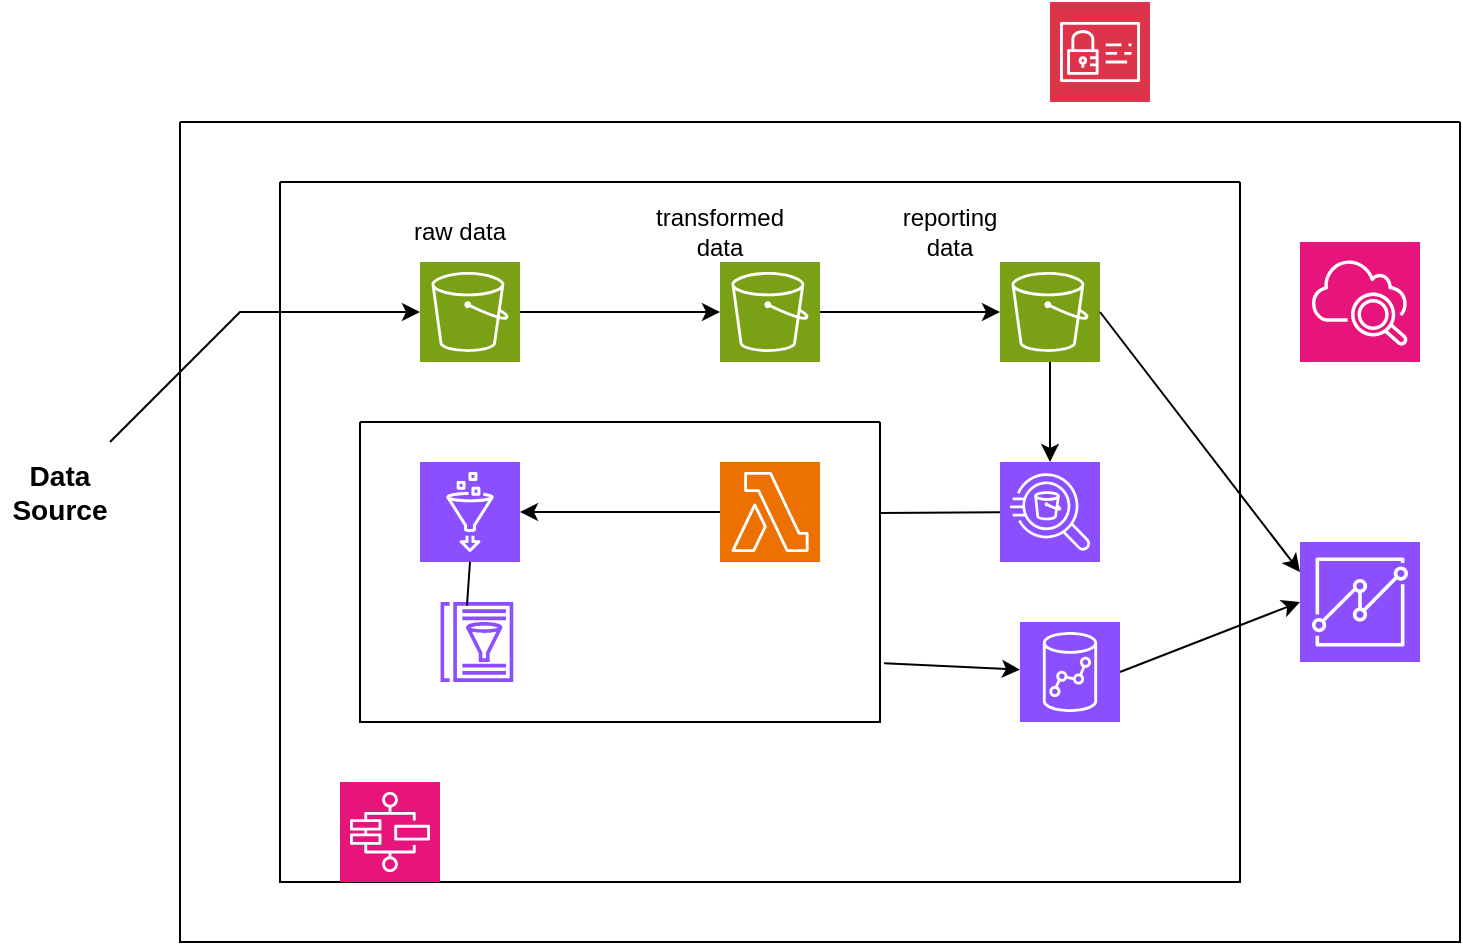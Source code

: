 <mxfile version="26.0.4">
  <diagram name="Page-1" id="kbjJuMYKe-jvbh1igrSf">
    <mxGraphModel dx="1276" dy="606" grid="1" gridSize="10" guides="1" tooltips="1" connect="1" arrows="1" fold="1" page="1" pageScale="1" pageWidth="850" pageHeight="1100" math="0" shadow="0">
      <root>
        <mxCell id="0" />
        <mxCell id="1" parent="0" />
        <mxCell id="xdIN654kGRGkhO-f12QL-6" value="" style="sketch=0;points=[[0,0,0],[0.25,0,0],[0.5,0,0],[0.75,0,0],[1,0,0],[0,1,0],[0.25,1,0],[0.5,1,0],[0.75,1,0],[1,1,0],[0,0.25,0],[0,0.5,0],[0,0.75,0],[1,0.25,0],[1,0.5,0],[1,0.75,0]];outlineConnect=0;fontColor=#232F3E;fillColor=#DD344C;strokeColor=#ffffff;dashed=0;verticalLabelPosition=bottom;verticalAlign=top;align=center;html=1;fontSize=12;fontStyle=0;aspect=fixed;shape=mxgraph.aws4.resourceIcon;resIcon=mxgraph.aws4.identity_and_access_management;" vertex="1" parent="1">
          <mxGeometry x="575" y="70" width="50" height="50" as="geometry" />
        </mxCell>
        <mxCell id="xdIN654kGRGkhO-f12QL-7" value="" style="sketch=0;points=[[0,0,0],[0.25,0,0],[0.5,0,0],[0.75,0,0],[1,0,0],[0,1,0],[0.25,1,0],[0.5,1,0],[0.75,1,0],[1,1,0],[0,0.25,0],[0,0.5,0],[0,0.75,0],[1,0.25,0],[1,0.5,0],[1,0.75,0]];outlineConnect=0;fontColor=#232F3E;fillColor=#8C4FFF;strokeColor=#ffffff;dashed=0;verticalLabelPosition=bottom;verticalAlign=top;align=center;html=1;fontSize=12;fontStyle=0;aspect=fixed;shape=mxgraph.aws4.resourceIcon;resIcon=mxgraph.aws4.glue;" vertex="1" parent="1">
          <mxGeometry x="260" y="300" width="50" height="50" as="geometry" />
        </mxCell>
        <mxCell id="xdIN654kGRGkhO-f12QL-14" value="" style="swimlane;startSize=0;" vertex="1" parent="1">
          <mxGeometry x="140" y="130" width="640" height="410" as="geometry" />
        </mxCell>
        <mxCell id="xdIN654kGRGkhO-f12QL-16" value="raw data" style="text;html=1;align=center;verticalAlign=middle;whiteSpace=wrap;rounded=0;" vertex="1" parent="xdIN654kGRGkhO-f12QL-14">
          <mxGeometry x="110" y="40" width="60" height="30" as="geometry" />
        </mxCell>
        <mxCell id="xdIN654kGRGkhO-f12QL-17" value="transformed data" style="text;html=1;align=center;verticalAlign=middle;whiteSpace=wrap;rounded=0;" vertex="1" parent="xdIN654kGRGkhO-f12QL-14">
          <mxGeometry x="240" y="40" width="60" height="30" as="geometry" />
        </mxCell>
        <mxCell id="xdIN654kGRGkhO-f12QL-18" value="r&lt;span style=&quot;background-color: transparent; color: light-dark(rgb(0, 0, 0), rgb(255, 255, 255));&quot;&gt;eporting data&lt;/span&gt;" style="text;html=1;align=center;verticalAlign=middle;whiteSpace=wrap;rounded=0;" vertex="1" parent="xdIN654kGRGkhO-f12QL-14">
          <mxGeometry x="355" y="40" width="60" height="30" as="geometry" />
        </mxCell>
        <mxCell id="xdIN654kGRGkhO-f12QL-2" value="" style="sketch=0;points=[[0,0,0],[0.25,0,0],[0.5,0,0],[0.75,0,0],[1,0,0],[0,1,0],[0.25,1,0],[0.5,1,0],[0.75,1,0],[1,1,0],[0,0.25,0],[0,0.5,0],[0,0.75,0],[1,0.25,0],[1,0.5,0],[1,0.75,0]];outlineConnect=0;fontColor=#232F3E;fillColor=#7AA116;strokeColor=#ffffff;dashed=0;verticalLabelPosition=bottom;verticalAlign=top;align=center;html=1;fontSize=12;fontStyle=0;aspect=fixed;shape=mxgraph.aws4.resourceIcon;resIcon=mxgraph.aws4.s3;" vertex="1" parent="xdIN654kGRGkhO-f12QL-14">
          <mxGeometry x="120" y="70" width="50" height="50" as="geometry" />
        </mxCell>
        <mxCell id="xdIN654kGRGkhO-f12QL-10" value="" style="sketch=0;points=[[0,0,0],[0.25,0,0],[0.5,0,0],[0.75,0,0],[1,0,0],[0,1,0],[0.25,1,0],[0.5,1,0],[0.75,1,0],[1,1,0],[0,0.25,0],[0,0.5,0],[0,0.75,0],[1,0.25,0],[1,0.5,0],[1,0.75,0]];points=[[0,0,0],[0.25,0,0],[0.5,0,0],[0.75,0,0],[1,0,0],[0,1,0],[0.25,1,0],[0.5,1,0],[0.75,1,0],[1,1,0],[0,0.25,0],[0,0.5,0],[0,0.75,0],[1,0.25,0],[1,0.5,0],[1,0.75,0]];outlineConnect=0;fontColor=#232F3E;fillColor=#E7157B;strokeColor=#ffffff;dashed=0;verticalLabelPosition=bottom;verticalAlign=top;align=center;html=1;fontSize=12;fontStyle=0;aspect=fixed;shape=mxgraph.aws4.resourceIcon;resIcon=mxgraph.aws4.cloudwatch_2;" vertex="1" parent="xdIN654kGRGkhO-f12QL-14">
          <mxGeometry x="560" y="60" width="60" height="60" as="geometry" />
        </mxCell>
        <mxCell id="xdIN654kGRGkhO-f12QL-11" value="" style="sketch=0;points=[[0,0,0],[0.25,0,0],[0.5,0,0],[0.75,0,0],[1,0,0],[0,1,0],[0.25,1,0],[0.5,1,0],[0.75,1,0],[1,1,0],[0,0.25,0],[0,0.5,0],[0,0.75,0],[1,0.25,0],[1,0.5,0],[1,0.75,0]];outlineConnect=0;fontColor=#232F3E;fillColor=#8C4FFF;strokeColor=#ffffff;dashed=0;verticalLabelPosition=bottom;verticalAlign=top;align=center;html=1;fontSize=12;fontStyle=0;aspect=fixed;shape=mxgraph.aws4.resourceIcon;resIcon=mxgraph.aws4.quicksight;" vertex="1" parent="xdIN654kGRGkhO-f12QL-14">
          <mxGeometry x="560" y="210" width="60" height="60" as="geometry" />
        </mxCell>
        <mxCell id="xdIN654kGRGkhO-f12QL-15" value="&lt;h3&gt;Data Source&lt;/h3&gt;" style="text;html=1;align=center;verticalAlign=middle;whiteSpace=wrap;rounded=0;" vertex="1" parent="1">
          <mxGeometry x="50" y="290" width="60" height="50" as="geometry" />
        </mxCell>
        <mxCell id="xdIN654kGRGkhO-f12QL-19" value="" style="swimlane;startSize=0;" vertex="1" parent="1">
          <mxGeometry x="190" y="160" width="480" height="350" as="geometry" />
        </mxCell>
        <mxCell id="xdIN654kGRGkhO-f12QL-5" value="" style="sketch=0;points=[[0,0,0],[0.25,0,0],[0.5,0,0],[0.75,0,0],[1,0,0],[0,1,0],[0.25,1,0],[0.5,1,0],[0.75,1,0],[1,1,0],[0,0.25,0],[0,0.5,0],[0,0.75,0],[1,0.25,0],[1,0.5,0],[1,0.75,0]];outlineConnect=0;fontColor=#232F3E;fillColor=#E7157B;strokeColor=#ffffff;dashed=0;verticalLabelPosition=bottom;verticalAlign=top;align=center;html=1;fontSize=12;fontStyle=0;aspect=fixed;shape=mxgraph.aws4.resourceIcon;resIcon=mxgraph.aws4.step_functions;" vertex="1" parent="xdIN654kGRGkhO-f12QL-19">
          <mxGeometry x="30" y="300" width="50" height="50" as="geometry" />
        </mxCell>
        <mxCell id="xdIN654kGRGkhO-f12QL-9" value="" style="sketch=0;points=[[0,0,0],[0.25,0,0],[0.5,0,0],[0.75,0,0],[1,0,0],[0,1,0],[0.25,1,0],[0.5,1,0],[0.75,1,0],[1,1,0],[0,0.25,0],[0,0.5,0],[0,0.75,0],[1,0.25,0],[1,0.5,0],[1,0.75,0]];outlineConnect=0;fontColor=#232F3E;fillColor=#8C4FFF;strokeColor=#ffffff;dashed=0;verticalLabelPosition=bottom;verticalAlign=top;align=center;html=1;fontSize=12;fontStyle=0;aspect=fixed;shape=mxgraph.aws4.resourceIcon;resIcon=mxgraph.aws4.athena;" vertex="1" parent="xdIN654kGRGkhO-f12QL-19">
          <mxGeometry x="360" y="140" width="50" height="50" as="geometry" />
        </mxCell>
        <mxCell id="xdIN654kGRGkhO-f12QL-13" value="" style="sketch=0;points=[[0,0,0],[0.25,0,0],[0.5,0,0],[0.75,0,0],[1,0,0],[0,1,0],[0.25,1,0],[0.5,1,0],[0.75,1,0],[1,1,0],[0,0.25,0],[0,0.5,0],[0,0.75,0],[1,0.25,0],[1,0.5,0],[1,0.75,0]];outlineConnect=0;fontColor=#232F3E;fillColor=#8C4FFF;strokeColor=#ffffff;dashed=0;verticalLabelPosition=bottom;verticalAlign=top;align=center;html=1;fontSize=12;fontStyle=0;aspect=fixed;shape=mxgraph.aws4.resourceIcon;resIcon=mxgraph.aws4.redshift;" vertex="1" parent="xdIN654kGRGkhO-f12QL-19">
          <mxGeometry x="370" y="220" width="50" height="50" as="geometry" />
        </mxCell>
        <mxCell id="xdIN654kGRGkhO-f12QL-4" value="" style="sketch=0;points=[[0,0,0],[0.25,0,0],[0.5,0,0],[0.75,0,0],[1,0,0],[0,1,0],[0.25,1,0],[0.5,1,0],[0.75,1,0],[1,1,0],[0,0.25,0],[0,0.5,0],[0,0.75,0],[1,0.25,0],[1,0.5,0],[1,0.75,0]];outlineConnect=0;fontColor=#232F3E;fillColor=#7AA116;strokeColor=#ffffff;dashed=0;verticalLabelPosition=bottom;verticalAlign=top;align=center;html=1;fontSize=12;fontStyle=0;aspect=fixed;shape=mxgraph.aws4.resourceIcon;resIcon=mxgraph.aws4.s3;" vertex="1" parent="xdIN654kGRGkhO-f12QL-19">
          <mxGeometry x="360" y="40" width="50" height="50" as="geometry" />
        </mxCell>
        <mxCell id="xdIN654kGRGkhO-f12QL-23" value="" style="endArrow=classic;html=1;rounded=0;exitX=0.5;exitY=1;exitDx=0;exitDy=0;exitPerimeter=0;" edge="1" parent="xdIN654kGRGkhO-f12QL-19" source="xdIN654kGRGkhO-f12QL-4" target="xdIN654kGRGkhO-f12QL-9">
          <mxGeometry width="50" height="50" relative="1" as="geometry">
            <mxPoint x="210" y="200" as="sourcePoint" />
            <mxPoint x="260" y="150" as="targetPoint" />
          </mxGeometry>
        </mxCell>
        <mxCell id="xdIN654kGRGkhO-f12QL-3" value="" style="sketch=0;points=[[0,0,0],[0.25,0,0],[0.5,0,0],[0.75,0,0],[1,0,0],[0,1,0],[0.25,1,0],[0.5,1,0],[0.75,1,0],[1,1,0],[0,0.25,0],[0,0.5,0],[0,0.75,0],[1,0.25,0],[1,0.5,0],[1,0.75,0]];outlineConnect=0;fontColor=#232F3E;fillColor=#7AA116;strokeColor=#ffffff;dashed=0;verticalLabelPosition=bottom;verticalAlign=top;align=center;html=1;fontSize=12;fontStyle=0;aspect=fixed;shape=mxgraph.aws4.resourceIcon;resIcon=mxgraph.aws4.s3;" vertex="1" parent="xdIN654kGRGkhO-f12QL-19">
          <mxGeometry x="220" y="40" width="50" height="50" as="geometry" />
        </mxCell>
        <mxCell id="xdIN654kGRGkhO-f12QL-22" value="" style="endArrow=classic;html=1;rounded=0;exitX=1;exitY=0.5;exitDx=0;exitDy=0;exitPerimeter=0;entryX=0;entryY=0.5;entryDx=0;entryDy=0;entryPerimeter=0;" edge="1" parent="xdIN654kGRGkhO-f12QL-19" source="xdIN654kGRGkhO-f12QL-3" target="xdIN654kGRGkhO-f12QL-4">
          <mxGeometry width="50" height="50" relative="1" as="geometry">
            <mxPoint x="210" y="200" as="sourcePoint" />
            <mxPoint x="260" y="150" as="targetPoint" />
          </mxGeometry>
        </mxCell>
        <mxCell id="xdIN654kGRGkhO-f12QL-8" value="" style="sketch=0;points=[[0,0,0],[0.25,0,0],[0.5,0,0],[0.75,0,0],[1,0,0],[0,1,0],[0.25,1,0],[0.5,1,0],[0.75,1,0],[1,1,0],[0,0.25,0],[0,0.5,0],[0,0.75,0],[1,0.25,0],[1,0.5,0],[1,0.75,0]];outlineConnect=0;fontColor=#232F3E;fillColor=#ED7100;strokeColor=#ffffff;dashed=0;verticalLabelPosition=bottom;verticalAlign=top;align=center;html=1;fontSize=12;fontStyle=0;aspect=fixed;shape=mxgraph.aws4.resourceIcon;resIcon=mxgraph.aws4.lambda;" vertex="1" parent="xdIN654kGRGkhO-f12QL-19">
          <mxGeometry x="220" y="140" width="50" height="50" as="geometry" />
        </mxCell>
        <mxCell id="xdIN654kGRGkhO-f12QL-20" value="" style="endArrow=classic;html=1;rounded=0;entryX=0;entryY=0.5;entryDx=0;entryDy=0;entryPerimeter=0;" edge="1" parent="1" source="xdIN654kGRGkhO-f12QL-15" target="xdIN654kGRGkhO-f12QL-2">
          <mxGeometry width="50" height="50" relative="1" as="geometry">
            <mxPoint x="400" y="360" as="sourcePoint" />
            <mxPoint x="450" y="310" as="targetPoint" />
            <Array as="points">
              <mxPoint x="170" y="225" />
            </Array>
          </mxGeometry>
        </mxCell>
        <mxCell id="xdIN654kGRGkhO-f12QL-21" value="" style="endArrow=classic;html=1;rounded=0;exitX=1;exitY=0.5;exitDx=0;exitDy=0;exitPerimeter=0;entryX=0;entryY=0.5;entryDx=0;entryDy=0;entryPerimeter=0;" edge="1" parent="1" source="xdIN654kGRGkhO-f12QL-2" target="xdIN654kGRGkhO-f12QL-3">
          <mxGeometry width="50" height="50" relative="1" as="geometry">
            <mxPoint x="400" y="360" as="sourcePoint" />
            <mxPoint x="450" y="310" as="targetPoint" />
          </mxGeometry>
        </mxCell>
        <mxCell id="xdIN654kGRGkhO-f12QL-24" value="" style="swimlane;startSize=0;" vertex="1" parent="1">
          <mxGeometry x="230" y="280" width="260" height="150" as="geometry" />
        </mxCell>
        <mxCell id="xdIN654kGRGkhO-f12QL-12" value="" style="sketch=0;outlineConnect=0;fontColor=#232F3E;gradientColor=none;fillColor=#8C4FFF;strokeColor=none;dashed=0;verticalLabelPosition=bottom;verticalAlign=top;align=center;html=1;fontSize=12;fontStyle=0;aspect=fixed;pointerEvents=1;shape=mxgraph.aws4.glue_data_catalog;" vertex="1" parent="xdIN654kGRGkhO-f12QL-24">
          <mxGeometry x="40" y="90" width="36.92" height="40" as="geometry" />
        </mxCell>
        <mxCell id="xdIN654kGRGkhO-f12QL-25" value="" style="endArrow=none;html=1;rounded=0;exitX=0.998;exitY=0.303;exitDx=0;exitDy=0;exitPerimeter=0;" edge="1" parent="1" source="xdIN654kGRGkhO-f12QL-24" target="xdIN654kGRGkhO-f12QL-9">
          <mxGeometry width="50" height="50" relative="1" as="geometry">
            <mxPoint x="400" y="360" as="sourcePoint" />
            <mxPoint x="450" y="310" as="targetPoint" />
          </mxGeometry>
        </mxCell>
        <mxCell id="xdIN654kGRGkhO-f12QL-26" value="" style="endArrow=none;html=1;rounded=0;exitX=0.363;exitY=0.045;exitDx=0;exitDy=0;exitPerimeter=0;entryX=0.5;entryY=1;entryDx=0;entryDy=0;entryPerimeter=0;" edge="1" parent="1" source="xdIN654kGRGkhO-f12QL-12" target="xdIN654kGRGkhO-f12QL-7">
          <mxGeometry width="50" height="50" relative="1" as="geometry">
            <mxPoint x="400" y="360" as="sourcePoint" />
            <mxPoint x="450" y="310" as="targetPoint" />
          </mxGeometry>
        </mxCell>
        <mxCell id="xdIN654kGRGkhO-f12QL-29" value="" style="endArrow=classic;html=1;rounded=0;exitX=1.008;exitY=0.804;exitDx=0;exitDy=0;exitPerimeter=0;" edge="1" parent="1" source="xdIN654kGRGkhO-f12QL-24" target="xdIN654kGRGkhO-f12QL-13">
          <mxGeometry width="50" height="50" relative="1" as="geometry">
            <mxPoint x="400" y="360" as="sourcePoint" />
            <mxPoint x="450" y="310" as="targetPoint" />
            <Array as="points" />
          </mxGeometry>
        </mxCell>
        <mxCell id="xdIN654kGRGkhO-f12QL-30" value="" style="endArrow=classic;html=1;rounded=0;exitX=1;exitY=0.5;exitDx=0;exitDy=0;exitPerimeter=0;entryX=0;entryY=0.5;entryDx=0;entryDy=0;entryPerimeter=0;" edge="1" parent="1" source="xdIN654kGRGkhO-f12QL-13" target="xdIN654kGRGkhO-f12QL-11">
          <mxGeometry width="50" height="50" relative="1" as="geometry">
            <mxPoint x="400" y="360" as="sourcePoint" />
            <mxPoint x="450" y="310" as="targetPoint" />
          </mxGeometry>
        </mxCell>
        <mxCell id="xdIN654kGRGkhO-f12QL-31" value="" style="endArrow=classic;html=1;rounded=0;exitX=1;exitY=0.5;exitDx=0;exitDy=0;exitPerimeter=0;entryX=0;entryY=0.25;entryDx=0;entryDy=0;entryPerimeter=0;" edge="1" parent="1" source="xdIN654kGRGkhO-f12QL-4" target="xdIN654kGRGkhO-f12QL-11">
          <mxGeometry width="50" height="50" relative="1" as="geometry">
            <mxPoint x="400" y="360" as="sourcePoint" />
            <mxPoint x="450" y="310" as="targetPoint" />
          </mxGeometry>
        </mxCell>
        <mxCell id="xdIN654kGRGkhO-f12QL-32" value="" style="endArrow=classic;html=1;rounded=0;exitX=0;exitY=0.5;exitDx=0;exitDy=0;exitPerimeter=0;" edge="1" parent="1" source="xdIN654kGRGkhO-f12QL-8" target="xdIN654kGRGkhO-f12QL-7">
          <mxGeometry width="50" height="50" relative="1" as="geometry">
            <mxPoint x="400" y="360" as="sourcePoint" />
            <mxPoint x="450" y="310" as="targetPoint" />
          </mxGeometry>
        </mxCell>
      </root>
    </mxGraphModel>
  </diagram>
</mxfile>
